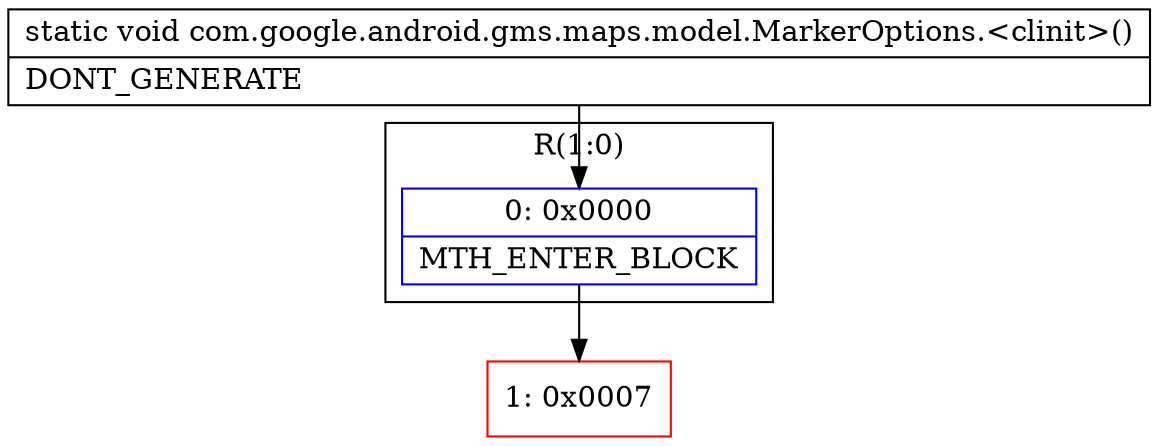 digraph "CFG forcom.google.android.gms.maps.model.MarkerOptions.\<clinit\>()V" {
subgraph cluster_Region_1643242115 {
label = "R(1:0)";
node [shape=record,color=blue];
Node_0 [shape=record,label="{0\:\ 0x0000|MTH_ENTER_BLOCK\l}"];
}
Node_1 [shape=record,color=red,label="{1\:\ 0x0007}"];
MethodNode[shape=record,label="{static void com.google.android.gms.maps.model.MarkerOptions.\<clinit\>()  | DONT_GENERATE\l}"];
MethodNode -> Node_0;
Node_0 -> Node_1;
}

